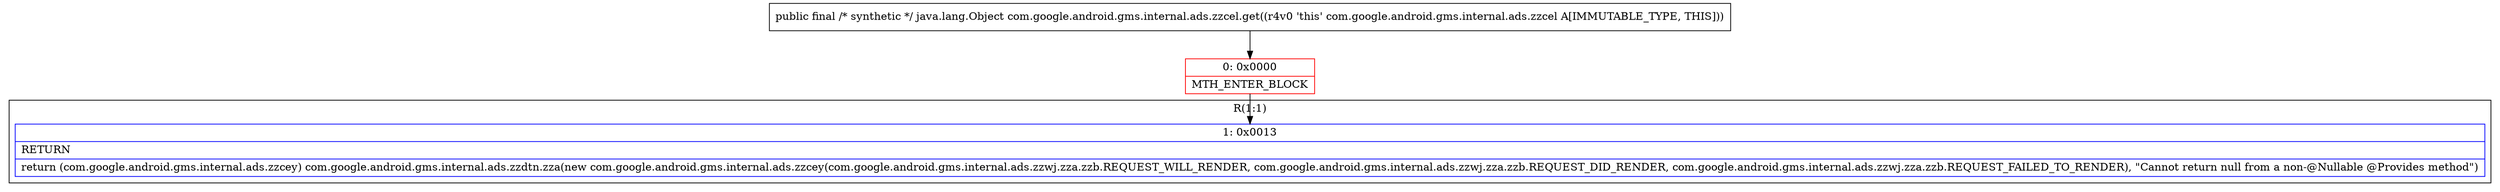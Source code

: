 digraph "CFG forcom.google.android.gms.internal.ads.zzcel.get()Ljava\/lang\/Object;" {
subgraph cluster_Region_940905259 {
label = "R(1:1)";
node [shape=record,color=blue];
Node_1 [shape=record,label="{1\:\ 0x0013|RETURN\l|return (com.google.android.gms.internal.ads.zzcey) com.google.android.gms.internal.ads.zzdtn.zza(new com.google.android.gms.internal.ads.zzcey(com.google.android.gms.internal.ads.zzwj.zza.zzb.REQUEST_WILL_RENDER, com.google.android.gms.internal.ads.zzwj.zza.zzb.REQUEST_DID_RENDER, com.google.android.gms.internal.ads.zzwj.zza.zzb.REQUEST_FAILED_TO_RENDER), \"Cannot return null from a non\-@Nullable @Provides method\")\l}"];
}
Node_0 [shape=record,color=red,label="{0\:\ 0x0000|MTH_ENTER_BLOCK\l}"];
MethodNode[shape=record,label="{public final \/* synthetic *\/ java.lang.Object com.google.android.gms.internal.ads.zzcel.get((r4v0 'this' com.google.android.gms.internal.ads.zzcel A[IMMUTABLE_TYPE, THIS])) }"];
MethodNode -> Node_0;
Node_0 -> Node_1;
}

